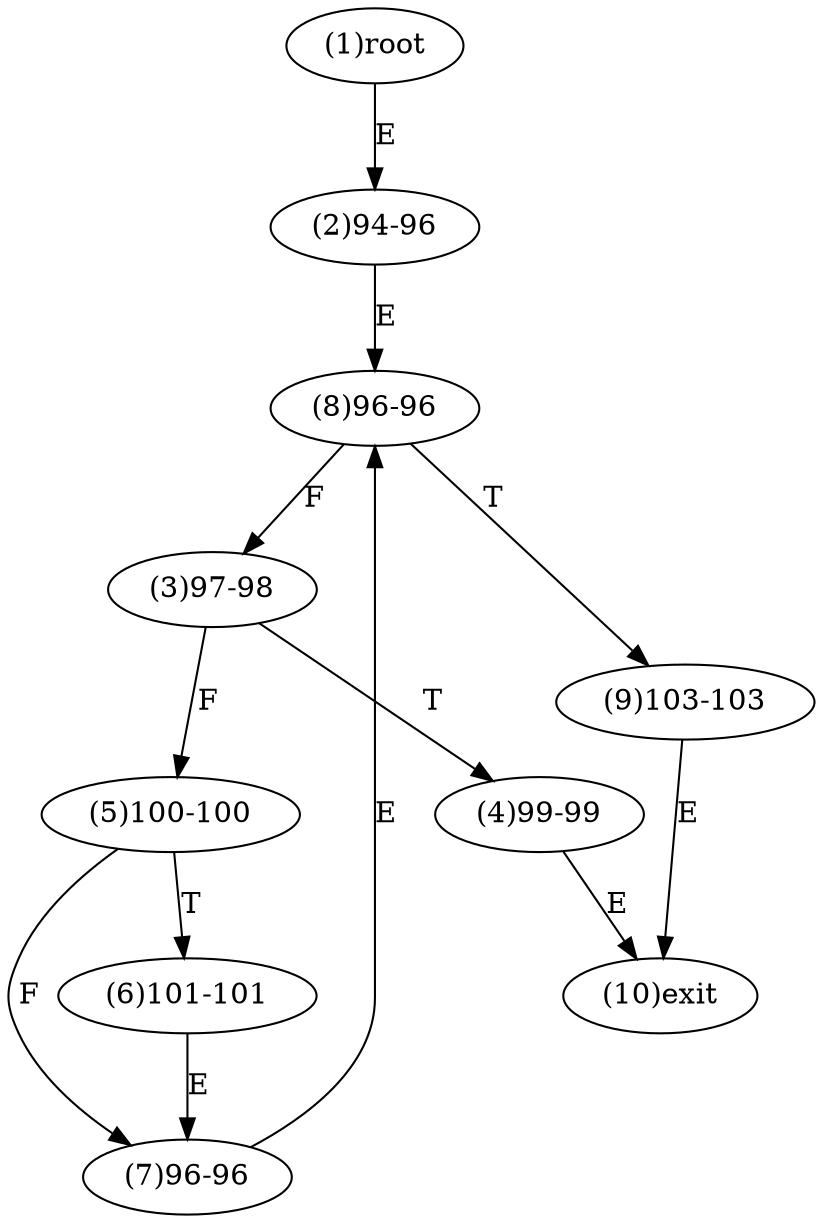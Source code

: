 digraph "" { 
1[ label="(1)root"];
2[ label="(2)94-96"];
3[ label="(3)97-98"];
4[ label="(4)99-99"];
5[ label="(5)100-100"];
6[ label="(6)101-101"];
7[ label="(7)96-96"];
8[ label="(8)96-96"];
9[ label="(9)103-103"];
10[ label="(10)exit"];
1->2[ label="E"];
2->8[ label="E"];
3->5[ label="F"];
3->4[ label="T"];
4->10[ label="E"];
5->7[ label="F"];
5->6[ label="T"];
6->7[ label="E"];
7->8[ label="E"];
8->3[ label="F"];
8->9[ label="T"];
9->10[ label="E"];
}